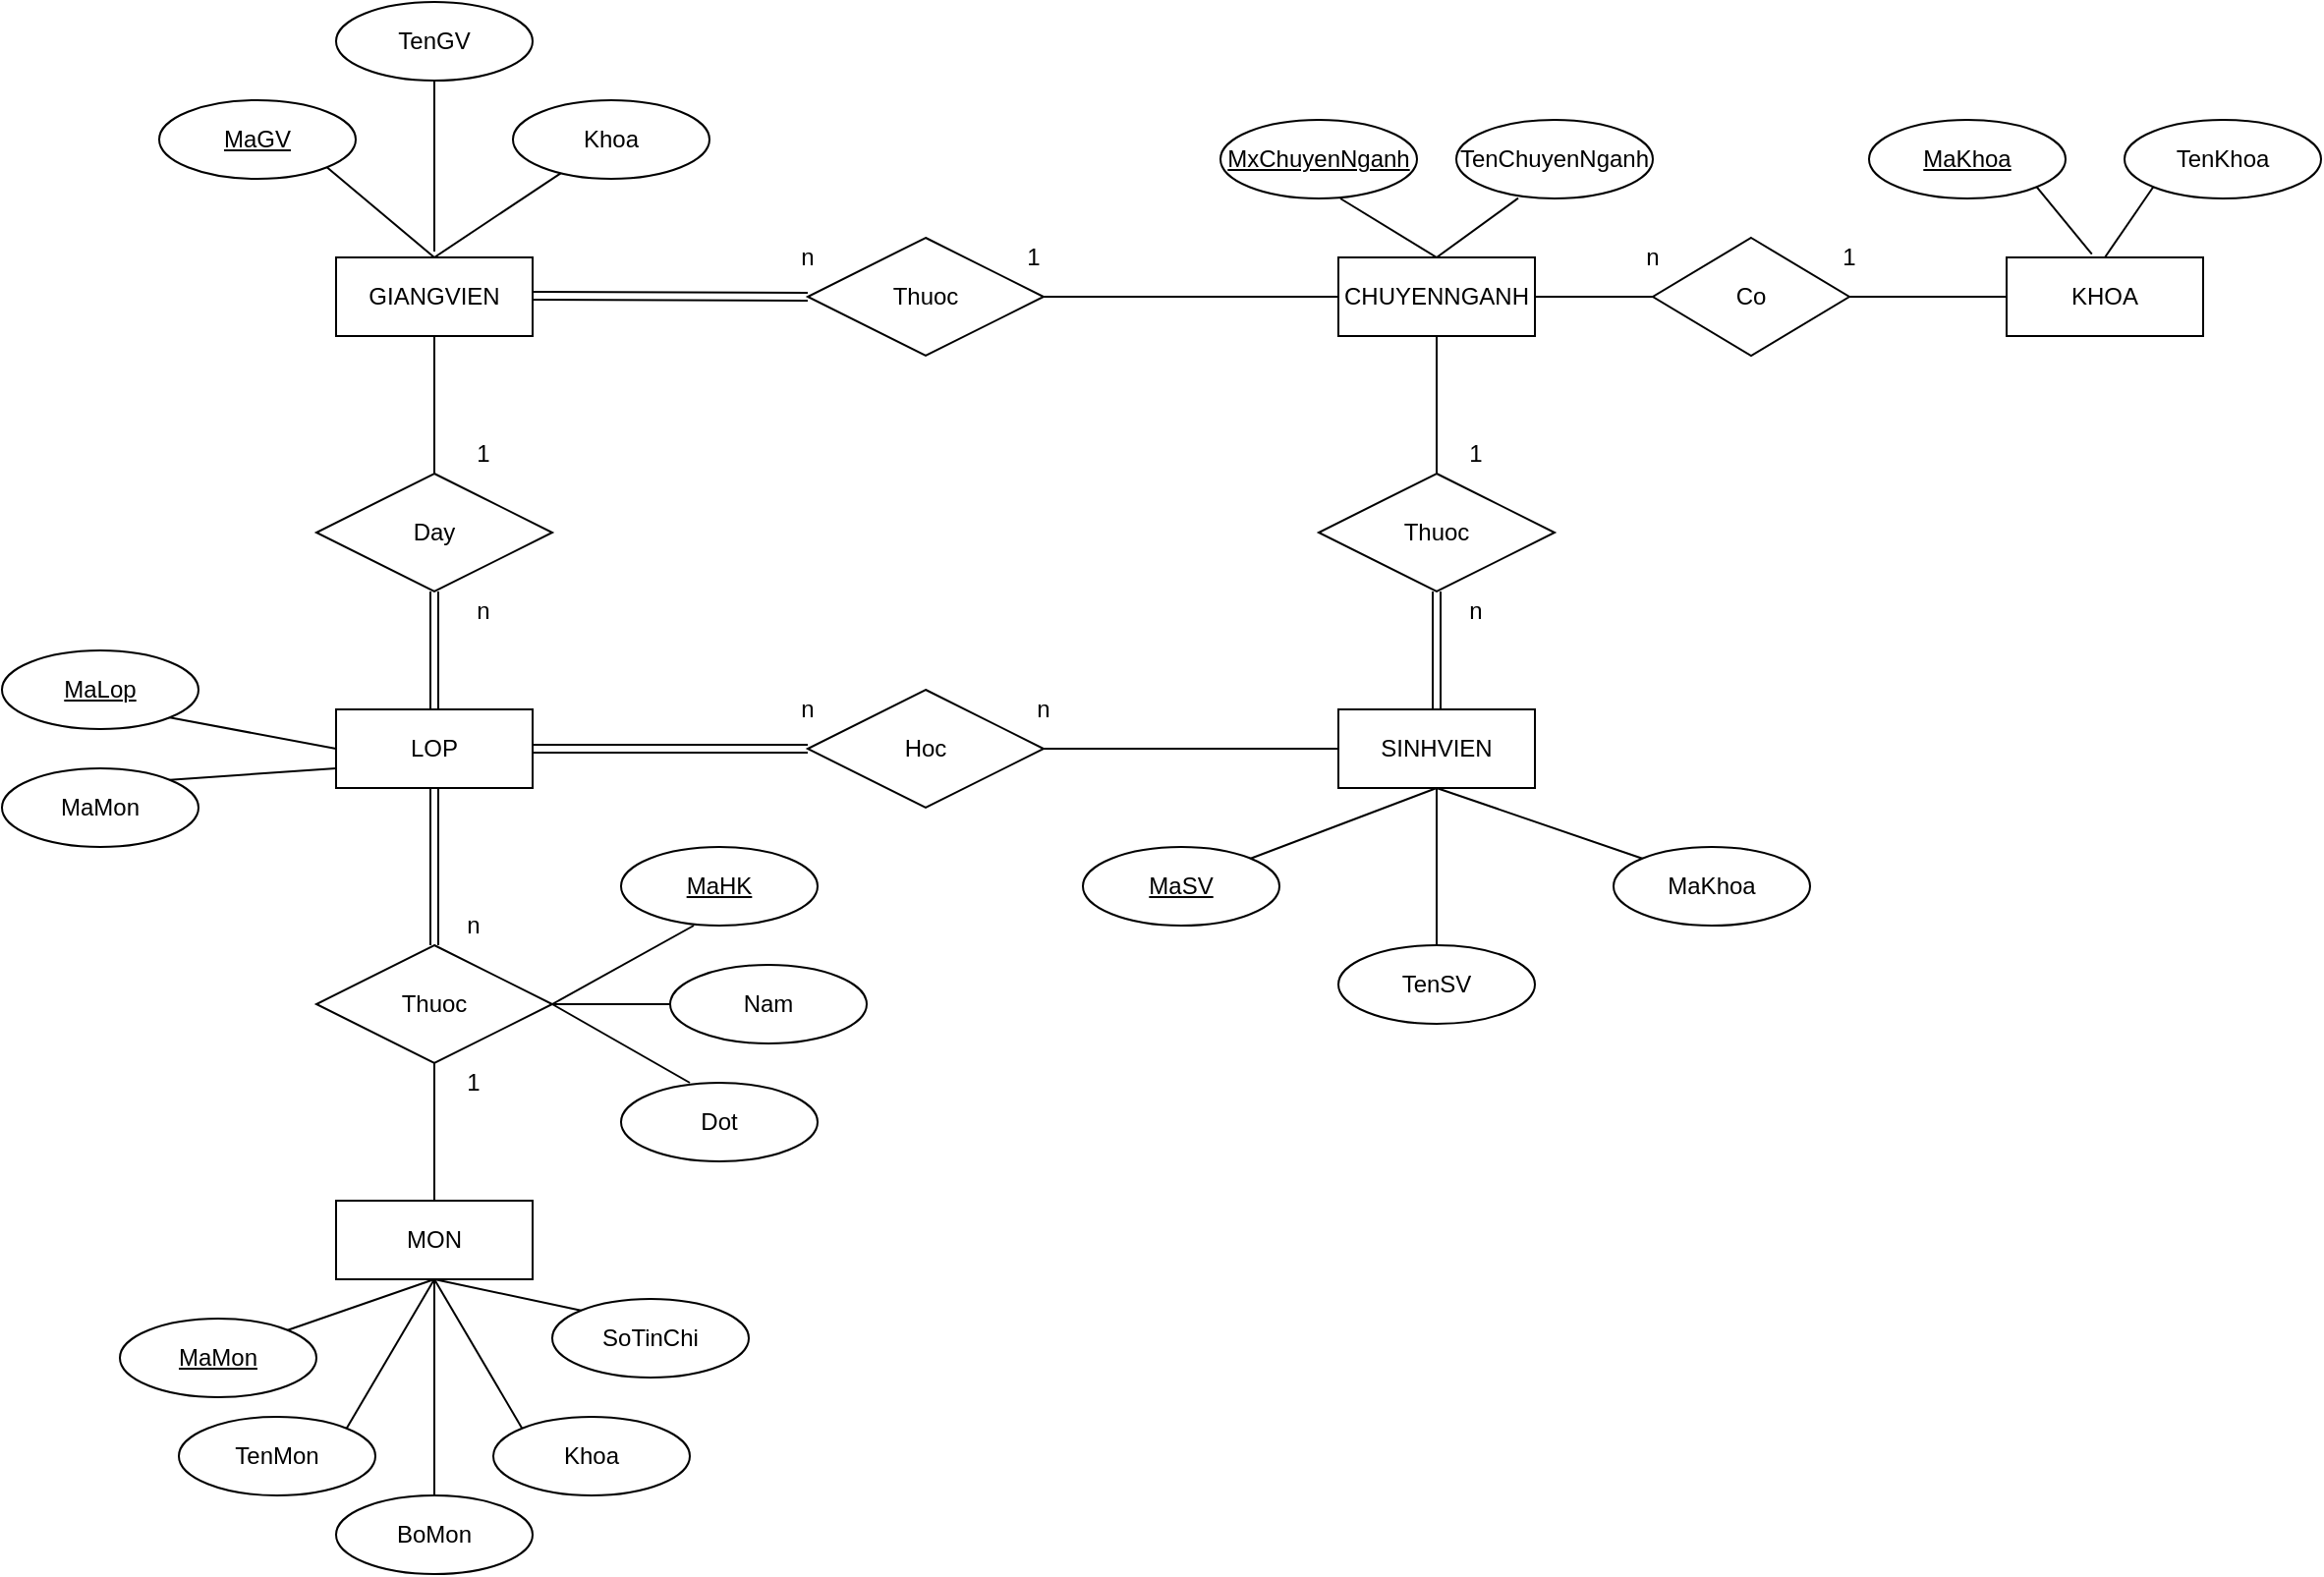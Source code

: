 <mxfile version="15.7.0" type="github">
  <diagram name="BTL" id="0783ab3e-0a74-02c8-0abd-f7b4e66b4bec">
    <mxGraphModel dx="1532" dy="699" grid="1" gridSize="10" guides="1" tooltips="1" connect="1" arrows="1" fold="1" page="1" pageScale="1" pageWidth="850" pageHeight="1100" background="none" math="0" shadow="0">
      <root>
        <mxCell id="0" />
        <mxCell id="1" parent="0" />
        <mxCell id="jTYNaXpzL4hXQkOfN98h-1" value="GIANGVIEN" style="whiteSpace=wrap;html=1;align=center;" parent="1" vertex="1">
          <mxGeometry x="460" y="220" width="100" height="40" as="geometry" />
        </mxCell>
        <mxCell id="jTYNaXpzL4hXQkOfN98h-2" value="MaGV" style="ellipse;whiteSpace=wrap;html=1;align=center;fontStyle=4;" parent="1" vertex="1">
          <mxGeometry x="370" y="140" width="100" height="40" as="geometry" />
        </mxCell>
        <mxCell id="jTYNaXpzL4hXQkOfN98h-3" value="TenGV" style="ellipse;whiteSpace=wrap;html=1;align=center;" parent="1" vertex="1">
          <mxGeometry x="460" y="90" width="100" height="40" as="geometry" />
        </mxCell>
        <mxCell id="jTYNaXpzL4hXQkOfN98h-6" value="Khoa" style="ellipse;whiteSpace=wrap;html=1;align=center;" parent="1" vertex="1">
          <mxGeometry x="550" y="140" width="100" height="40" as="geometry" />
        </mxCell>
        <mxCell id="jTYNaXpzL4hXQkOfN98h-8" value="" style="endArrow=none;html=1;exitX=0.5;exitY=1;exitDx=0;exitDy=0;" parent="1" source="jTYNaXpzL4hXQkOfN98h-3" edge="1">
          <mxGeometry width="50" height="50" relative="1" as="geometry">
            <mxPoint x="650" y="270" as="sourcePoint" />
            <mxPoint x="510" y="217" as="targetPoint" />
          </mxGeometry>
        </mxCell>
        <mxCell id="jTYNaXpzL4hXQkOfN98h-10" value="" style="endArrow=none;html=1;" parent="1" target="jTYNaXpzL4hXQkOfN98h-6" edge="1">
          <mxGeometry width="50" height="50" relative="1" as="geometry">
            <mxPoint x="510" y="220" as="sourcePoint" />
            <mxPoint x="700" y="220" as="targetPoint" />
          </mxGeometry>
        </mxCell>
        <mxCell id="jTYNaXpzL4hXQkOfN98h-11" value="" style="endArrow=none;html=1;exitX=1;exitY=1;exitDx=0;exitDy=0;" parent="1" source="jTYNaXpzL4hXQkOfN98h-2" edge="1">
          <mxGeometry width="50" height="50" relative="1" as="geometry">
            <mxPoint x="650" y="270" as="sourcePoint" />
            <mxPoint x="510" y="220" as="targetPoint" />
          </mxGeometry>
        </mxCell>
        <mxCell id="jTYNaXpzL4hXQkOfN98h-12" value="KHOA" style="whiteSpace=wrap;html=1;align=center;" parent="1" vertex="1">
          <mxGeometry x="1310" y="220" width="100" height="40" as="geometry" />
        </mxCell>
        <mxCell id="jTYNaXpzL4hXQkOfN98h-13" value="MaKhoa" style="ellipse;whiteSpace=wrap;html=1;align=center;fontStyle=4;" parent="1" vertex="1">
          <mxGeometry x="1240" y="150" width="100" height="40" as="geometry" />
        </mxCell>
        <mxCell id="jTYNaXpzL4hXQkOfN98h-14" value="TenKhoa" style="ellipse;whiteSpace=wrap;html=1;align=center;" parent="1" vertex="1">
          <mxGeometry x="1370" y="150" width="100" height="40" as="geometry" />
        </mxCell>
        <mxCell id="jTYNaXpzL4hXQkOfN98h-15" value="" style="endArrow=none;html=1;entryX=1;entryY=1;entryDx=0;entryDy=0;exitX=0.434;exitY=-0.041;exitDx=0;exitDy=0;exitPerimeter=0;" parent="1" source="jTYNaXpzL4hXQkOfN98h-12" target="jTYNaXpzL4hXQkOfN98h-13" edge="1">
          <mxGeometry width="50" height="50" relative="1" as="geometry">
            <mxPoint x="1150" y="260" as="sourcePoint" />
            <mxPoint x="1200" y="210" as="targetPoint" />
          </mxGeometry>
        </mxCell>
        <mxCell id="jTYNaXpzL4hXQkOfN98h-16" value="" style="endArrow=none;html=1;entryX=0;entryY=1;entryDx=0;entryDy=0;exitX=0.5;exitY=0;exitDx=0;exitDy=0;" parent="1" source="jTYNaXpzL4hXQkOfN98h-12" target="jTYNaXpzL4hXQkOfN98h-14" edge="1">
          <mxGeometry width="50" height="50" relative="1" as="geometry">
            <mxPoint x="1150" y="260" as="sourcePoint" />
            <mxPoint x="1200" y="210" as="targetPoint" />
          </mxGeometry>
        </mxCell>
        <mxCell id="jTYNaXpzL4hXQkOfN98h-17" value="MON" style="whiteSpace=wrap;html=1;align=center;" parent="1" vertex="1">
          <mxGeometry x="460" y="700" width="100" height="40" as="geometry" />
        </mxCell>
        <mxCell id="jTYNaXpzL4hXQkOfN98h-18" value="MaMon" style="ellipse;whiteSpace=wrap;html=1;align=center;fontStyle=4;" parent="1" vertex="1">
          <mxGeometry x="350" y="760" width="100" height="40" as="geometry" />
        </mxCell>
        <mxCell id="jTYNaXpzL4hXQkOfN98h-19" value="TenMon" style="ellipse;whiteSpace=wrap;html=1;align=center;" parent="1" vertex="1">
          <mxGeometry x="380" y="810" width="100" height="40" as="geometry" />
        </mxCell>
        <mxCell id="jTYNaXpzL4hXQkOfN98h-20" value="BoMon" style="ellipse;whiteSpace=wrap;html=1;align=center;" parent="1" vertex="1">
          <mxGeometry x="460" y="850" width="100" height="40" as="geometry" />
        </mxCell>
        <mxCell id="jTYNaXpzL4hXQkOfN98h-21" value="SoTinChi" style="ellipse;whiteSpace=wrap;html=1;align=center;" parent="1" vertex="1">
          <mxGeometry x="570" y="750" width="100" height="40" as="geometry" />
        </mxCell>
        <mxCell id="jTYNaXpzL4hXQkOfN98h-22" value="" style="endArrow=none;html=1;exitX=1;exitY=0;exitDx=0;exitDy=0;" parent="1" edge="1" source="jTYNaXpzL4hXQkOfN98h-18">
          <mxGeometry width="50" height="50" relative="1" as="geometry">
            <mxPoint x="420" y="770" as="sourcePoint" />
            <mxPoint x="510" y="740" as="targetPoint" />
          </mxGeometry>
        </mxCell>
        <mxCell id="jTYNaXpzL4hXQkOfN98h-23" value="" style="endArrow=none;html=1;exitX=1;exitY=0;exitDx=0;exitDy=0;" parent="1" source="jTYNaXpzL4hXQkOfN98h-19" edge="1">
          <mxGeometry width="50" height="50" relative="1" as="geometry">
            <mxPoint x="650" y="720" as="sourcePoint" />
            <mxPoint x="510" y="740" as="targetPoint" />
          </mxGeometry>
        </mxCell>
        <mxCell id="jTYNaXpzL4hXQkOfN98h-24" value="" style="endArrow=none;html=1;exitX=0.5;exitY=0;exitDx=0;exitDy=0;" parent="1" source="jTYNaXpzL4hXQkOfN98h-20" edge="1">
          <mxGeometry width="50" height="50" relative="1" as="geometry">
            <mxPoint x="650" y="720" as="sourcePoint" />
            <mxPoint x="510" y="740" as="targetPoint" />
          </mxGeometry>
        </mxCell>
        <mxCell id="jTYNaXpzL4hXQkOfN98h-25" value="" style="endArrow=none;html=1;entryX=0.5;entryY=1;entryDx=0;entryDy=0;exitX=0;exitY=0;exitDx=0;exitDy=0;" parent="1" source="jTYNaXpzL4hXQkOfN98h-21" target="jTYNaXpzL4hXQkOfN98h-17" edge="1">
          <mxGeometry width="50" height="50" relative="1" as="geometry">
            <mxPoint x="650" y="720" as="sourcePoint" />
            <mxPoint x="700" y="670" as="targetPoint" />
          </mxGeometry>
        </mxCell>
        <mxCell id="jTYNaXpzL4hXQkOfN98h-26" value="SINHVIEN" style="whiteSpace=wrap;html=1;align=center;" parent="1" vertex="1">
          <mxGeometry x="970" y="450" width="100" height="40" as="geometry" />
        </mxCell>
        <mxCell id="jTYNaXpzL4hXQkOfN98h-27" value="TenSV" style="ellipse;whiteSpace=wrap;html=1;align=center;" parent="1" vertex="1">
          <mxGeometry x="970" y="570" width="100" height="40" as="geometry" />
        </mxCell>
        <mxCell id="jTYNaXpzL4hXQkOfN98h-28" value="MaSV" style="ellipse;whiteSpace=wrap;html=1;align=center;fontStyle=4;" parent="1" vertex="1">
          <mxGeometry x="840" y="520" width="100" height="40" as="geometry" />
        </mxCell>
        <mxCell id="jTYNaXpzL4hXQkOfN98h-29" value="MaKhoa" style="ellipse;whiteSpace=wrap;html=1;align=center;" parent="1" vertex="1">
          <mxGeometry x="1110" y="520" width="100" height="40" as="geometry" />
        </mxCell>
        <mxCell id="jTYNaXpzL4hXQkOfN98h-30" value="" style="endArrow=none;html=1;exitX=1;exitY=0;exitDx=0;exitDy=0;entryX=0.5;entryY=1;entryDx=0;entryDy=0;" parent="1" source="jTYNaXpzL4hXQkOfN98h-28" target="jTYNaXpzL4hXQkOfN98h-26" edge="1">
          <mxGeometry width="50" height="50" relative="1" as="geometry">
            <mxPoint x="940" y="380" as="sourcePoint" />
            <mxPoint x="990" y="330" as="targetPoint" />
          </mxGeometry>
        </mxCell>
        <mxCell id="jTYNaXpzL4hXQkOfN98h-31" value="" style="endArrow=none;html=1;entryX=0.5;entryY=1;entryDx=0;entryDy=0;" parent="1" source="jTYNaXpzL4hXQkOfN98h-27" target="jTYNaXpzL4hXQkOfN98h-26" edge="1">
          <mxGeometry width="50" height="50" relative="1" as="geometry">
            <mxPoint x="940" y="380" as="sourcePoint" />
            <mxPoint x="990" y="330" as="targetPoint" />
          </mxGeometry>
        </mxCell>
        <mxCell id="jTYNaXpzL4hXQkOfN98h-32" value="" style="endArrow=none;html=1;entryX=0;entryY=0;entryDx=0;entryDy=0;exitX=0.5;exitY=1;exitDx=0;exitDy=0;" parent="1" source="jTYNaXpzL4hXQkOfN98h-26" target="jTYNaXpzL4hXQkOfN98h-29" edge="1">
          <mxGeometry width="50" height="50" relative="1" as="geometry">
            <mxPoint x="940" y="380" as="sourcePoint" />
            <mxPoint x="990" y="330" as="targetPoint" />
          </mxGeometry>
        </mxCell>
        <mxCell id="jTYNaXpzL4hXQkOfN98h-33" value="LOP" style="whiteSpace=wrap;html=1;align=center;" parent="1" vertex="1">
          <mxGeometry x="460" y="450" width="100" height="40" as="geometry" />
        </mxCell>
        <mxCell id="jTYNaXpzL4hXQkOfN98h-34" value="MaLop" style="ellipse;whiteSpace=wrap;html=1;align=center;fontStyle=4;" parent="1" vertex="1">
          <mxGeometry x="290" y="420" width="100" height="40" as="geometry" />
        </mxCell>
        <mxCell id="jTYNaXpzL4hXQkOfN98h-35" value="MaMon" style="ellipse;whiteSpace=wrap;html=1;align=center;" parent="1" vertex="1">
          <mxGeometry x="290" y="480" width="100" height="40" as="geometry" />
        </mxCell>
        <mxCell id="jTYNaXpzL4hXQkOfN98h-38" value="" style="endArrow=none;html=1;exitX=1;exitY=0;exitDx=0;exitDy=0;entryX=0;entryY=0.75;entryDx=0;entryDy=0;" parent="1" source="jTYNaXpzL4hXQkOfN98h-35" target="jTYNaXpzL4hXQkOfN98h-33" edge="1">
          <mxGeometry width="50" height="50" relative="1" as="geometry">
            <mxPoint x="440" y="610" as="sourcePoint" />
            <mxPoint x="460" y="470" as="targetPoint" />
          </mxGeometry>
        </mxCell>
        <mxCell id="jTYNaXpzL4hXQkOfN98h-39" value="" style="endArrow=none;html=1;exitX=1;exitY=1;exitDx=0;exitDy=0;entryX=0;entryY=0.5;entryDx=0;entryDy=0;" parent="1" source="jTYNaXpzL4hXQkOfN98h-34" target="jTYNaXpzL4hXQkOfN98h-33" edge="1">
          <mxGeometry width="50" height="50" relative="1" as="geometry">
            <mxPoint x="440" y="610" as="sourcePoint" />
            <mxPoint x="510" y="490" as="targetPoint" />
          </mxGeometry>
        </mxCell>
        <mxCell id="jTYNaXpzL4hXQkOfN98h-42" value="Day" style="shape=rhombus;perimeter=rhombusPerimeter;whiteSpace=wrap;html=1;align=center;" parent="1" vertex="1">
          <mxGeometry x="450" y="330" width="120" height="60" as="geometry" />
        </mxCell>
        <mxCell id="jTYNaXpzL4hXQkOfN98h-43" value="" style="shape=link;html=1;exitX=0.5;exitY=1;exitDx=0;exitDy=0;entryX=0.5;entryY=0;entryDx=0;entryDy=0;" parent="1" source="jTYNaXpzL4hXQkOfN98h-42" target="jTYNaXpzL4hXQkOfN98h-33" edge="1">
          <mxGeometry width="100" relative="1" as="geometry">
            <mxPoint x="730" y="320" as="sourcePoint" />
            <mxPoint x="830" y="320" as="targetPoint" />
          </mxGeometry>
        </mxCell>
        <mxCell id="jTYNaXpzL4hXQkOfN98h-44" value="" style="endArrow=none;html=1;entryX=0.5;entryY=1;entryDx=0;entryDy=0;" parent="1" source="jTYNaXpzL4hXQkOfN98h-42" target="jTYNaXpzL4hXQkOfN98h-1" edge="1">
          <mxGeometry width="50" height="50" relative="1" as="geometry">
            <mxPoint x="750" y="360" as="sourcePoint" />
            <mxPoint x="800" y="310" as="targetPoint" />
          </mxGeometry>
        </mxCell>
        <mxCell id="jTYNaXpzL4hXQkOfN98h-45" value="n" style="text;html=1;strokeColor=none;fillColor=none;align=center;verticalAlign=middle;whiteSpace=wrap;rounded=0;" parent="1" vertex="1">
          <mxGeometry x="515" y="390" width="40" height="20" as="geometry" />
        </mxCell>
        <mxCell id="jTYNaXpzL4hXQkOfN98h-46" value="1" style="text;html=1;strokeColor=none;fillColor=none;align=center;verticalAlign=middle;whiteSpace=wrap;rounded=0;" parent="1" vertex="1">
          <mxGeometry x="515" y="310" width="40" height="20" as="geometry" />
        </mxCell>
        <mxCell id="jTYNaXpzL4hXQkOfN98h-47" value="Hoc" style="shape=rhombus;perimeter=rhombusPerimeter;whiteSpace=wrap;html=1;align=center;" parent="1" vertex="1">
          <mxGeometry x="700" y="440" width="120" height="60" as="geometry" />
        </mxCell>
        <mxCell id="jTYNaXpzL4hXQkOfN98h-48" value="" style="shape=link;html=1;exitX=1;exitY=0.5;exitDx=0;exitDy=0;entryX=0;entryY=0.5;entryDx=0;entryDy=0;" parent="1" source="jTYNaXpzL4hXQkOfN98h-33" target="jTYNaXpzL4hXQkOfN98h-47" edge="1">
          <mxGeometry width="100" relative="1" as="geometry">
            <mxPoint x="870" y="490" as="sourcePoint" />
            <mxPoint x="770" y="472" as="targetPoint" />
          </mxGeometry>
        </mxCell>
        <mxCell id="jTYNaXpzL4hXQkOfN98h-49" value="" style="endArrow=none;html=1;entryX=0;entryY=0.5;entryDx=0;entryDy=0;exitX=1;exitY=0.5;exitDx=0;exitDy=0;" parent="1" target="jTYNaXpzL4hXQkOfN98h-26" edge="1" source="jTYNaXpzL4hXQkOfN98h-47">
          <mxGeometry width="50" height="50" relative="1" as="geometry">
            <mxPoint x="875" y="470" as="sourcePoint" />
            <mxPoint x="905" y="460" as="targetPoint" />
          </mxGeometry>
        </mxCell>
        <mxCell id="jTYNaXpzL4hXQkOfN98h-50" value="n" style="text;html=1;strokeColor=none;fillColor=none;align=center;verticalAlign=middle;whiteSpace=wrap;rounded=0;" parent="1" vertex="1">
          <mxGeometry x="680" y="440" width="40" height="20" as="geometry" />
        </mxCell>
        <mxCell id="jTYNaXpzL4hXQkOfN98h-51" value="n" style="text;html=1;strokeColor=none;fillColor=none;align=center;verticalAlign=middle;whiteSpace=wrap;rounded=0;" parent="1" vertex="1">
          <mxGeometry x="800" y="440" width="40" height="20" as="geometry" />
        </mxCell>
        <mxCell id="jTYNaXpzL4hXQkOfN98h-52" value="Thuoc" style="shape=rhombus;perimeter=rhombusPerimeter;whiteSpace=wrap;html=1;align=center;" parent="1" vertex="1">
          <mxGeometry x="450" y="570" width="120" height="60" as="geometry" />
        </mxCell>
        <mxCell id="jTYNaXpzL4hXQkOfN98h-53" value="" style="shape=link;html=1;exitX=0.5;exitY=1;exitDx=0;exitDy=0;entryX=0.5;entryY=0;entryDx=0;entryDy=0;" parent="1" source="jTYNaXpzL4hXQkOfN98h-33" target="jTYNaXpzL4hXQkOfN98h-52" edge="1">
          <mxGeometry width="100" relative="1" as="geometry">
            <mxPoint x="670" y="690" as="sourcePoint" />
            <mxPoint x="770" y="690" as="targetPoint" />
          </mxGeometry>
        </mxCell>
        <mxCell id="jTYNaXpzL4hXQkOfN98h-54" value="" style="endArrow=none;html=1;exitX=0.5;exitY=1;exitDx=0;exitDy=0;entryX=0.5;entryY=0;entryDx=0;entryDy=0;" parent="1" source="jTYNaXpzL4hXQkOfN98h-52" target="jTYNaXpzL4hXQkOfN98h-17" edge="1">
          <mxGeometry width="50" height="50" relative="1" as="geometry">
            <mxPoint x="700" y="620" as="sourcePoint" />
            <mxPoint x="750" y="570" as="targetPoint" />
          </mxGeometry>
        </mxCell>
        <mxCell id="jTYNaXpzL4hXQkOfN98h-55" value="n" style="text;html=1;strokeColor=none;fillColor=none;align=center;verticalAlign=middle;whiteSpace=wrap;rounded=0;" parent="1" vertex="1">
          <mxGeometry x="510" y="550" width="40" height="20" as="geometry" />
        </mxCell>
        <mxCell id="jTYNaXpzL4hXQkOfN98h-56" value="1" style="text;html=1;strokeColor=none;fillColor=none;align=center;verticalAlign=middle;whiteSpace=wrap;rounded=0;" parent="1" vertex="1">
          <mxGeometry x="510" y="630" width="40" height="20" as="geometry" />
        </mxCell>
        <mxCell id="jTYNaXpzL4hXQkOfN98h-57" value="Thuoc" style="shape=rhombus;perimeter=rhombusPerimeter;whiteSpace=wrap;html=1;align=center;" parent="1" vertex="1">
          <mxGeometry x="960" y="330" width="120" height="60" as="geometry" />
        </mxCell>
        <mxCell id="jTYNaXpzL4hXQkOfN98h-58" value="" style="shape=link;html=1;exitX=0.5;exitY=0;exitDx=0;exitDy=0;" parent="1" source="jTYNaXpzL4hXQkOfN98h-26" edge="1">
          <mxGeometry width="100" relative="1" as="geometry">
            <mxPoint x="740" y="340" as="sourcePoint" />
            <mxPoint x="1020" y="390" as="targetPoint" />
          </mxGeometry>
        </mxCell>
        <mxCell id="jTYNaXpzL4hXQkOfN98h-60" value="n" style="text;html=1;strokeColor=none;fillColor=none;align=center;verticalAlign=middle;whiteSpace=wrap;rounded=0;" parent="1" vertex="1">
          <mxGeometry x="1020" y="390" width="40" height="20" as="geometry" />
        </mxCell>
        <mxCell id="jTYNaXpzL4hXQkOfN98h-61" value="1" style="text;html=1;strokeColor=none;fillColor=none;align=center;verticalAlign=middle;whiteSpace=wrap;rounded=0;" parent="1" vertex="1">
          <mxGeometry x="1020" y="310" width="40" height="20" as="geometry" />
        </mxCell>
        <mxCell id="n_W60Ex10awXs8CcbhlA-5" value="CHUYENNGANH" style="whiteSpace=wrap;html=1;align=center;" vertex="1" parent="1">
          <mxGeometry x="970" y="220" width="100" height="40" as="geometry" />
        </mxCell>
        <mxCell id="n_W60Ex10awXs8CcbhlA-8" value="MxChuyenNganh" style="ellipse;whiteSpace=wrap;html=1;align=center;fontStyle=4;" vertex="1" parent="1">
          <mxGeometry x="910" y="150" width="100" height="40" as="geometry" />
        </mxCell>
        <mxCell id="n_W60Ex10awXs8CcbhlA-9" value="TenChuyenNganh" style="ellipse;whiteSpace=wrap;html=1;align=center;" vertex="1" parent="1">
          <mxGeometry x="1030" y="150" width="100" height="40" as="geometry" />
        </mxCell>
        <mxCell id="n_W60Ex10awXs8CcbhlA-10" value="" style="endArrow=none;html=1;rounded=0;entryX=0.61;entryY=1;entryDx=0;entryDy=0;entryPerimeter=0;exitX=0.5;exitY=0;exitDx=0;exitDy=0;" edge="1" parent="1" source="n_W60Ex10awXs8CcbhlA-5" target="n_W60Ex10awXs8CcbhlA-8">
          <mxGeometry width="50" height="50" relative="1" as="geometry">
            <mxPoint x="880" y="310" as="sourcePoint" />
            <mxPoint x="930" y="260" as="targetPoint" />
          </mxGeometry>
        </mxCell>
        <mxCell id="n_W60Ex10awXs8CcbhlA-11" value="" style="endArrow=none;html=1;rounded=0;entryX=0.315;entryY=0.996;entryDx=0;entryDy=0;entryPerimeter=0;exitX=0.5;exitY=0;exitDx=0;exitDy=0;" edge="1" parent="1" source="n_W60Ex10awXs8CcbhlA-5" target="n_W60Ex10awXs8CcbhlA-9">
          <mxGeometry width="50" height="50" relative="1" as="geometry">
            <mxPoint x="880" y="310" as="sourcePoint" />
            <mxPoint x="930" y="260" as="targetPoint" />
          </mxGeometry>
        </mxCell>
        <mxCell id="n_W60Ex10awXs8CcbhlA-12" value="" style="endArrow=none;html=1;rounded=0;entryX=0;entryY=0.5;entryDx=0;entryDy=0;exitX=1;exitY=0.5;exitDx=0;exitDy=0;" edge="1" parent="1" source="n_W60Ex10awXs8CcbhlA-13" target="jTYNaXpzL4hXQkOfN98h-12">
          <mxGeometry width="50" height="50" relative="1" as="geometry">
            <mxPoint x="1270" y="240" as="sourcePoint" />
            <mxPoint x="980" y="250" as="targetPoint" />
          </mxGeometry>
        </mxCell>
        <mxCell id="n_W60Ex10awXs8CcbhlA-13" value="Co" style="shape=rhombus;perimeter=rhombusPerimeter;whiteSpace=wrap;html=1;align=center;" vertex="1" parent="1">
          <mxGeometry x="1130" y="210" width="100" height="60" as="geometry" />
        </mxCell>
        <mxCell id="n_W60Ex10awXs8CcbhlA-14" value="" style="endArrow=none;html=1;rounded=0;entryX=0;entryY=0.5;entryDx=0;entryDy=0;exitX=1;exitY=0.5;exitDx=0;exitDy=0;" edge="1" parent="1" source="n_W60Ex10awXs8CcbhlA-5" target="n_W60Ex10awXs8CcbhlA-13">
          <mxGeometry width="50" height="50" relative="1" as="geometry">
            <mxPoint x="930" y="300" as="sourcePoint" />
            <mxPoint x="980" y="250" as="targetPoint" />
          </mxGeometry>
        </mxCell>
        <mxCell id="n_W60Ex10awXs8CcbhlA-15" value="" style="endArrow=none;html=1;rounded=0;entryX=0;entryY=0.5;entryDx=0;entryDy=0;exitX=1;exitY=0.5;exitDx=0;exitDy=0;" edge="1" parent="1" source="n_W60Ex10awXs8CcbhlA-16" target="n_W60Ex10awXs8CcbhlA-5">
          <mxGeometry width="50" height="50" relative="1" as="geometry">
            <mxPoint x="945" y="300" as="sourcePoint" />
            <mxPoint x="1025" y="350" as="targetPoint" />
          </mxGeometry>
        </mxCell>
        <mxCell id="n_W60Ex10awXs8CcbhlA-16" value="Thuoc" style="shape=rhombus;perimeter=rhombusPerimeter;whiteSpace=wrap;html=1;align=center;" vertex="1" parent="1">
          <mxGeometry x="700" y="210" width="120" height="60" as="geometry" />
        </mxCell>
        <mxCell id="n_W60Ex10awXs8CcbhlA-17" value="" style="shape=link;html=1;rounded=0;entryX=0;entryY=0.5;entryDx=0;entryDy=0;" edge="1" parent="1" target="n_W60Ex10awXs8CcbhlA-16">
          <mxGeometry width="100" relative="1" as="geometry">
            <mxPoint x="560" y="239.5" as="sourcePoint" />
            <mxPoint x="625" y="240" as="targetPoint" />
          </mxGeometry>
        </mxCell>
        <mxCell id="n_W60Ex10awXs8CcbhlA-18" value="1" style="text;html=1;strokeColor=none;fillColor=none;align=center;verticalAlign=middle;whiteSpace=wrap;rounded=0;" vertex="1" parent="1">
          <mxGeometry x="795" y="210" width="40" height="20" as="geometry" />
        </mxCell>
        <mxCell id="n_W60Ex10awXs8CcbhlA-19" value="n" style="text;html=1;strokeColor=none;fillColor=none;align=center;verticalAlign=middle;whiteSpace=wrap;rounded=0;" vertex="1" parent="1">
          <mxGeometry x="680" y="210" width="40" height="20" as="geometry" />
        </mxCell>
        <mxCell id="n_W60Ex10awXs8CcbhlA-20" value="1" style="text;html=1;strokeColor=none;fillColor=none;align=center;verticalAlign=middle;whiteSpace=wrap;rounded=0;" vertex="1" parent="1">
          <mxGeometry x="1210" y="210" width="40" height="20" as="geometry" />
        </mxCell>
        <mxCell id="n_W60Ex10awXs8CcbhlA-21" value="n" style="text;html=1;strokeColor=none;fillColor=none;align=center;verticalAlign=middle;whiteSpace=wrap;rounded=0;" vertex="1" parent="1">
          <mxGeometry x="1110" y="210" width="40" height="20" as="geometry" />
        </mxCell>
        <mxCell id="n_W60Ex10awXs8CcbhlA-23" value="MaHK" style="ellipse;whiteSpace=wrap;html=1;align=center;fontStyle=4;" vertex="1" parent="1">
          <mxGeometry x="605" y="520" width="100" height="40" as="geometry" />
        </mxCell>
        <mxCell id="n_W60Ex10awXs8CcbhlA-24" value="Nam" style="ellipse;whiteSpace=wrap;html=1;align=center;" vertex="1" parent="1">
          <mxGeometry x="630" y="580" width="100" height="40" as="geometry" />
        </mxCell>
        <mxCell id="n_W60Ex10awXs8CcbhlA-25" value="Dot" style="ellipse;whiteSpace=wrap;html=1;align=center;" vertex="1" parent="1">
          <mxGeometry x="605" y="640" width="100" height="40" as="geometry" />
        </mxCell>
        <mxCell id="n_W60Ex10awXs8CcbhlA-26" value="" style="endArrow=none;html=1;rounded=0;entryX=0.37;entryY=1;entryDx=0;entryDy=0;entryPerimeter=0;exitX=1;exitY=0.5;exitDx=0;exitDy=0;" edge="1" parent="1" target="n_W60Ex10awXs8CcbhlA-23">
          <mxGeometry width="50" height="50" relative="1" as="geometry">
            <mxPoint x="570" y="600" as="sourcePoint" />
            <mxPoint x="700" y="570" as="targetPoint" />
          </mxGeometry>
        </mxCell>
        <mxCell id="n_W60Ex10awXs8CcbhlA-27" value="" style="endArrow=none;html=1;rounded=0;entryX=1;entryY=0.5;entryDx=0;entryDy=0;exitX=0;exitY=0.5;exitDx=0;exitDy=0;" edge="1" parent="1" source="n_W60Ex10awXs8CcbhlA-24">
          <mxGeometry width="50" height="50" relative="1" as="geometry">
            <mxPoint x="650" y="620" as="sourcePoint" />
            <mxPoint x="570" y="600" as="targetPoint" />
          </mxGeometry>
        </mxCell>
        <mxCell id="n_W60Ex10awXs8CcbhlA-28" value="" style="endArrow=none;html=1;rounded=0;entryX=1;entryY=0.5;entryDx=0;entryDy=0;exitX=0.35;exitY=0;exitDx=0;exitDy=0;exitPerimeter=0;" edge="1" parent="1" source="n_W60Ex10awXs8CcbhlA-25">
          <mxGeometry width="50" height="50" relative="1" as="geometry">
            <mxPoint x="650" y="620" as="sourcePoint" />
            <mxPoint x="570" y="600" as="targetPoint" />
          </mxGeometry>
        </mxCell>
        <mxCell id="n_W60Ex10awXs8CcbhlA-31" value="Khoa" style="ellipse;whiteSpace=wrap;html=1;align=center;" vertex="1" parent="1">
          <mxGeometry x="540" y="810" width="100" height="40" as="geometry" />
        </mxCell>
        <mxCell id="n_W60Ex10awXs8CcbhlA-32" value="" style="endArrow=none;html=1;rounded=0;entryX=0;entryY=0;entryDx=0;entryDy=0;exitX=0.5;exitY=1;exitDx=0;exitDy=0;" edge="1" parent="1" source="jTYNaXpzL4hXQkOfN98h-17" target="n_W60Ex10awXs8CcbhlA-31">
          <mxGeometry width="50" height="50" relative="1" as="geometry">
            <mxPoint x="510" y="740" as="sourcePoint" />
            <mxPoint x="910" y="650" as="targetPoint" />
          </mxGeometry>
        </mxCell>
        <mxCell id="n_W60Ex10awXs8CcbhlA-34" value="" style="endArrow=none;html=1;rounded=0;entryX=0.5;entryY=1;entryDx=0;entryDy=0;exitX=0.5;exitY=0;exitDx=0;exitDy=0;" edge="1" parent="1" source="jTYNaXpzL4hXQkOfN98h-57" target="n_W60Ex10awXs8CcbhlA-5">
          <mxGeometry width="50" height="50" relative="1" as="geometry">
            <mxPoint x="1050" y="400" as="sourcePoint" />
            <mxPoint x="1100" y="350" as="targetPoint" />
          </mxGeometry>
        </mxCell>
      </root>
    </mxGraphModel>
  </diagram>
</mxfile>
